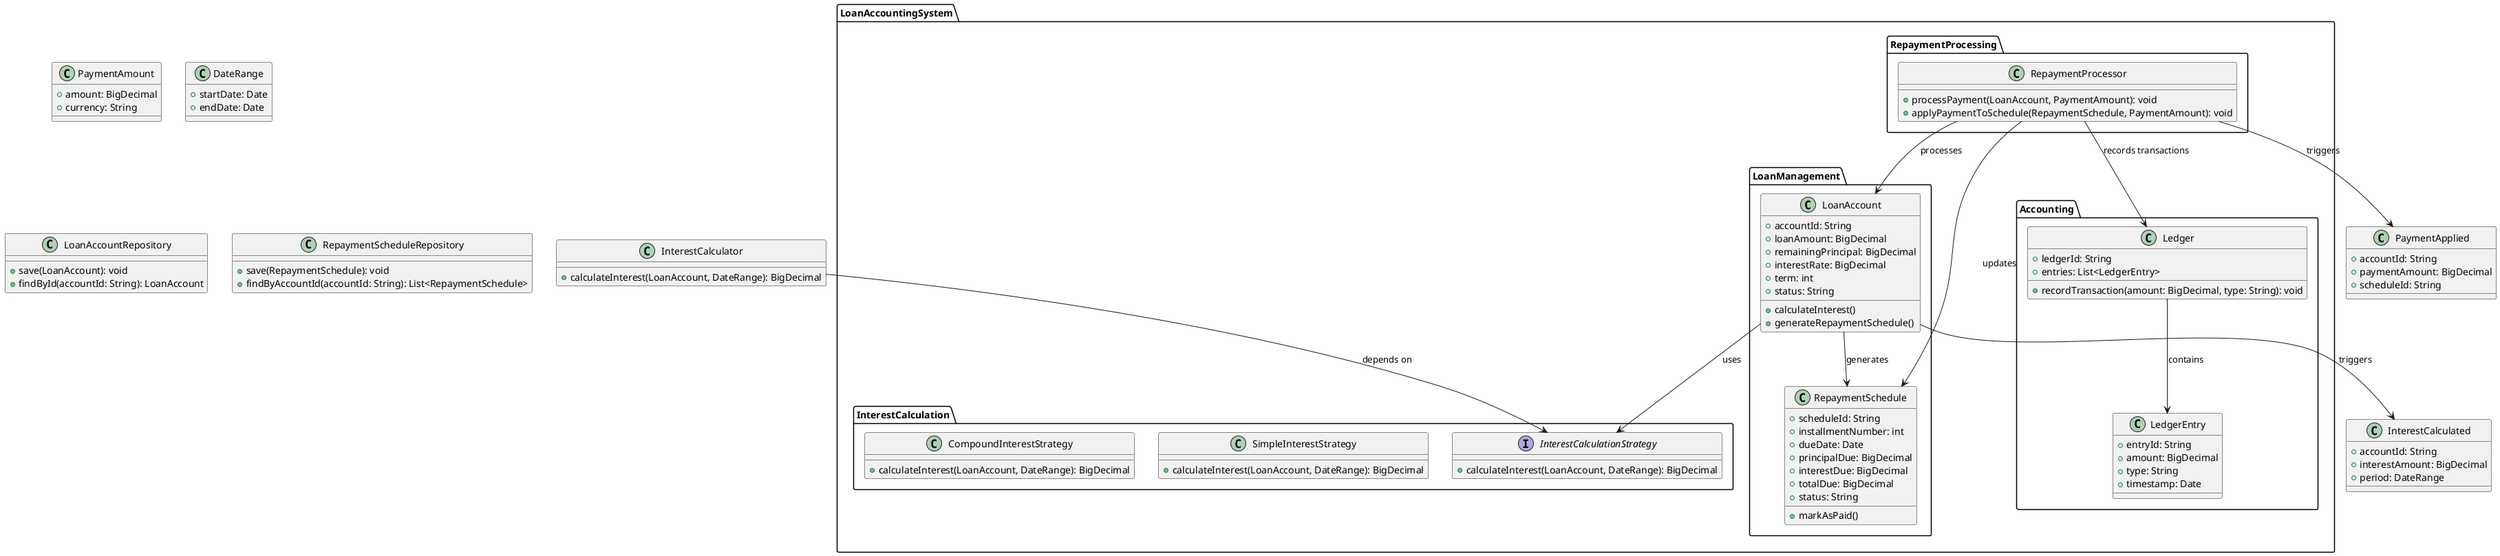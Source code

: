 @startuml
' 定义包（模块）
package LoanAccountingSystem {
    package LoanManagement {
        class LoanAccount {
            + accountId: String
            + loanAmount: BigDecimal
            + remainingPrincipal: BigDecimal
            + interestRate: BigDecimal
            + term: int
            + status: String
            + calculateInterest()
            + generateRepaymentSchedule()
        }

        class RepaymentSchedule {
            + scheduleId: String
            + installmentNumber: int
            + dueDate: Date
            + principalDue: BigDecimal
            + interestDue: BigDecimal
            + totalDue: BigDecimal
            + status: String
            + markAsPaid()
        }
    }

    package InterestCalculation {
        interface InterestCalculationStrategy {
            + calculateInterest(LoanAccount, DateRange): BigDecimal
        }

        class SimpleInterestStrategy {
            + calculateInterest(LoanAccount, DateRange): BigDecimal
        }

        class CompoundInterestStrategy {
            + calculateInterest(LoanAccount, DateRange): BigDecimal
        }
    }

    package RepaymentProcessing {
        class RepaymentProcessor {
            + processPayment(LoanAccount, PaymentAmount): void
            + applyPaymentToSchedule(RepaymentSchedule, PaymentAmount): void
        }
    }

    package Accounting {
        class Ledger {
            + ledgerId: String
            + entries: List<LedgerEntry>
            + recordTransaction(amount: BigDecimal, type: String): void
        }

        class LedgerEntry {
            + entryId: String
            + amount: BigDecimal
            + type: String
            + timestamp: Date
        }
    }
}

' 定义值对象
class PaymentAmount {
    + amount: BigDecimal
    + currency: String
}

class DateRange {
    + startDate: Date
    + endDate: Date
}

' 定义领域服务
class InterestCalculator {
    + calculateInterest(LoanAccount, DateRange): BigDecimal
}

' 定义仓储
class LoanAccountRepository {
    + save(LoanAccount): void
    + findById(accountId: String): LoanAccount
}

class RepaymentScheduleRepository {
    + save(RepaymentSchedule): void
    + findByAccountId(accountId: String): List<RepaymentSchedule>
}

' 定义领域事件
class InterestCalculated {
    + accountId: String
    + interestAmount: BigDecimal
    + period: DateRange
}

class PaymentApplied {
    + accountId: String
    + paymentAmount: BigDecimal
    + scheduleId: String
}

' 定义关系
LoanAccount --> RepaymentSchedule : generates
LoanAccount --> InterestCalculationStrategy : uses
InterestCalculator --> InterestCalculationStrategy : depends on
RepaymentProcessor --> LoanAccount : processes
RepaymentProcessor --> RepaymentSchedule : updates
Ledger --> LedgerEntry : contains
RepaymentProcessor --> Ledger : records transactions

' 定义事件流
LoanAccount --> InterestCalculated : triggers
RepaymentProcessor --> PaymentApplied : triggers

@enduml